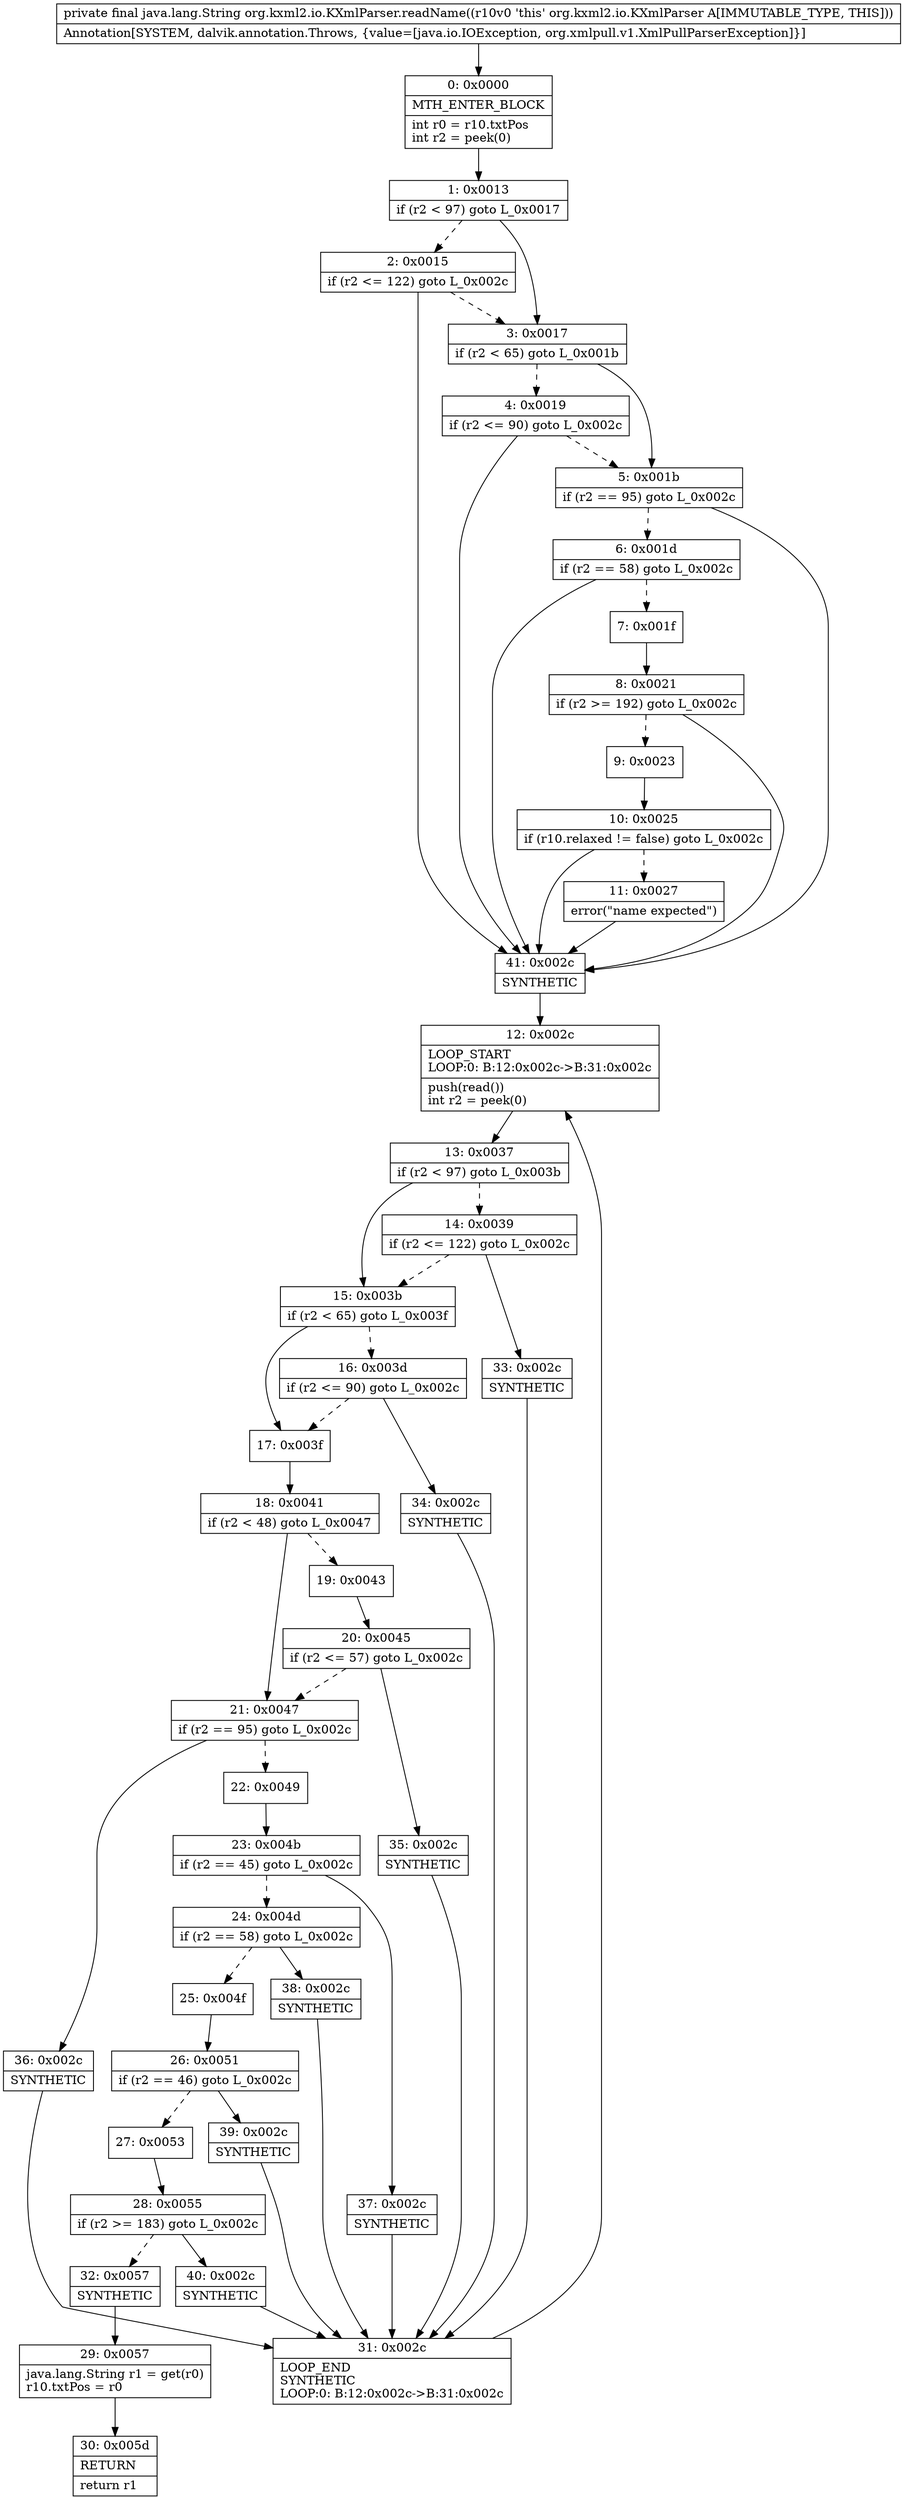 digraph "CFG fororg.kxml2.io.KXmlParser.readName()Ljava\/lang\/String;" {
Node_0 [shape=record,label="{0\:\ 0x0000|MTH_ENTER_BLOCK\l|int r0 = r10.txtPos\lint r2 = peek(0)\l}"];
Node_1 [shape=record,label="{1\:\ 0x0013|if (r2 \< 97) goto L_0x0017\l}"];
Node_2 [shape=record,label="{2\:\ 0x0015|if (r2 \<= 122) goto L_0x002c\l}"];
Node_3 [shape=record,label="{3\:\ 0x0017|if (r2 \< 65) goto L_0x001b\l}"];
Node_4 [shape=record,label="{4\:\ 0x0019|if (r2 \<= 90) goto L_0x002c\l}"];
Node_5 [shape=record,label="{5\:\ 0x001b|if (r2 == 95) goto L_0x002c\l}"];
Node_6 [shape=record,label="{6\:\ 0x001d|if (r2 == 58) goto L_0x002c\l}"];
Node_7 [shape=record,label="{7\:\ 0x001f}"];
Node_8 [shape=record,label="{8\:\ 0x0021|if (r2 \>= 192) goto L_0x002c\l}"];
Node_9 [shape=record,label="{9\:\ 0x0023}"];
Node_10 [shape=record,label="{10\:\ 0x0025|if (r10.relaxed != false) goto L_0x002c\l}"];
Node_11 [shape=record,label="{11\:\ 0x0027|error(\"name expected\")\l}"];
Node_12 [shape=record,label="{12\:\ 0x002c|LOOP_START\lLOOP:0: B:12:0x002c\-\>B:31:0x002c\l|push(read())\lint r2 = peek(0)\l}"];
Node_13 [shape=record,label="{13\:\ 0x0037|if (r2 \< 97) goto L_0x003b\l}"];
Node_14 [shape=record,label="{14\:\ 0x0039|if (r2 \<= 122) goto L_0x002c\l}"];
Node_15 [shape=record,label="{15\:\ 0x003b|if (r2 \< 65) goto L_0x003f\l}"];
Node_16 [shape=record,label="{16\:\ 0x003d|if (r2 \<= 90) goto L_0x002c\l}"];
Node_17 [shape=record,label="{17\:\ 0x003f}"];
Node_18 [shape=record,label="{18\:\ 0x0041|if (r2 \< 48) goto L_0x0047\l}"];
Node_19 [shape=record,label="{19\:\ 0x0043}"];
Node_20 [shape=record,label="{20\:\ 0x0045|if (r2 \<= 57) goto L_0x002c\l}"];
Node_21 [shape=record,label="{21\:\ 0x0047|if (r2 == 95) goto L_0x002c\l}"];
Node_22 [shape=record,label="{22\:\ 0x0049}"];
Node_23 [shape=record,label="{23\:\ 0x004b|if (r2 == 45) goto L_0x002c\l}"];
Node_24 [shape=record,label="{24\:\ 0x004d|if (r2 == 58) goto L_0x002c\l}"];
Node_25 [shape=record,label="{25\:\ 0x004f}"];
Node_26 [shape=record,label="{26\:\ 0x0051|if (r2 == 46) goto L_0x002c\l}"];
Node_27 [shape=record,label="{27\:\ 0x0053}"];
Node_28 [shape=record,label="{28\:\ 0x0055|if (r2 \>= 183) goto L_0x002c\l}"];
Node_29 [shape=record,label="{29\:\ 0x0057|java.lang.String r1 = get(r0)\lr10.txtPos = r0\l}"];
Node_30 [shape=record,label="{30\:\ 0x005d|RETURN\l|return r1\l}"];
Node_31 [shape=record,label="{31\:\ 0x002c|LOOP_END\lSYNTHETIC\lLOOP:0: B:12:0x002c\-\>B:31:0x002c\l}"];
Node_32 [shape=record,label="{32\:\ 0x0057|SYNTHETIC\l}"];
Node_33 [shape=record,label="{33\:\ 0x002c|SYNTHETIC\l}"];
Node_34 [shape=record,label="{34\:\ 0x002c|SYNTHETIC\l}"];
Node_35 [shape=record,label="{35\:\ 0x002c|SYNTHETIC\l}"];
Node_36 [shape=record,label="{36\:\ 0x002c|SYNTHETIC\l}"];
Node_37 [shape=record,label="{37\:\ 0x002c|SYNTHETIC\l}"];
Node_38 [shape=record,label="{38\:\ 0x002c|SYNTHETIC\l}"];
Node_39 [shape=record,label="{39\:\ 0x002c|SYNTHETIC\l}"];
Node_40 [shape=record,label="{40\:\ 0x002c|SYNTHETIC\l}"];
Node_41 [shape=record,label="{41\:\ 0x002c|SYNTHETIC\l}"];
MethodNode[shape=record,label="{private final java.lang.String org.kxml2.io.KXmlParser.readName((r10v0 'this' org.kxml2.io.KXmlParser A[IMMUTABLE_TYPE, THIS]))  | Annotation[SYSTEM, dalvik.annotation.Throws, \{value=[java.io.IOException, org.xmlpull.v1.XmlPullParserException]\}]\l}"];
MethodNode -> Node_0;
Node_0 -> Node_1;
Node_1 -> Node_2[style=dashed];
Node_1 -> Node_3;
Node_2 -> Node_3[style=dashed];
Node_2 -> Node_41;
Node_3 -> Node_4[style=dashed];
Node_3 -> Node_5;
Node_4 -> Node_5[style=dashed];
Node_4 -> Node_41;
Node_5 -> Node_6[style=dashed];
Node_5 -> Node_41;
Node_6 -> Node_7[style=dashed];
Node_6 -> Node_41;
Node_7 -> Node_8;
Node_8 -> Node_9[style=dashed];
Node_8 -> Node_41;
Node_9 -> Node_10;
Node_10 -> Node_11[style=dashed];
Node_10 -> Node_41;
Node_11 -> Node_41;
Node_12 -> Node_13;
Node_13 -> Node_14[style=dashed];
Node_13 -> Node_15;
Node_14 -> Node_15[style=dashed];
Node_14 -> Node_33;
Node_15 -> Node_16[style=dashed];
Node_15 -> Node_17;
Node_16 -> Node_17[style=dashed];
Node_16 -> Node_34;
Node_17 -> Node_18;
Node_18 -> Node_19[style=dashed];
Node_18 -> Node_21;
Node_19 -> Node_20;
Node_20 -> Node_21[style=dashed];
Node_20 -> Node_35;
Node_21 -> Node_22[style=dashed];
Node_21 -> Node_36;
Node_22 -> Node_23;
Node_23 -> Node_24[style=dashed];
Node_23 -> Node_37;
Node_24 -> Node_25[style=dashed];
Node_24 -> Node_38;
Node_25 -> Node_26;
Node_26 -> Node_27[style=dashed];
Node_26 -> Node_39;
Node_27 -> Node_28;
Node_28 -> Node_32[style=dashed];
Node_28 -> Node_40;
Node_29 -> Node_30;
Node_31 -> Node_12;
Node_32 -> Node_29;
Node_33 -> Node_31;
Node_34 -> Node_31;
Node_35 -> Node_31;
Node_36 -> Node_31;
Node_37 -> Node_31;
Node_38 -> Node_31;
Node_39 -> Node_31;
Node_40 -> Node_31;
Node_41 -> Node_12;
}

